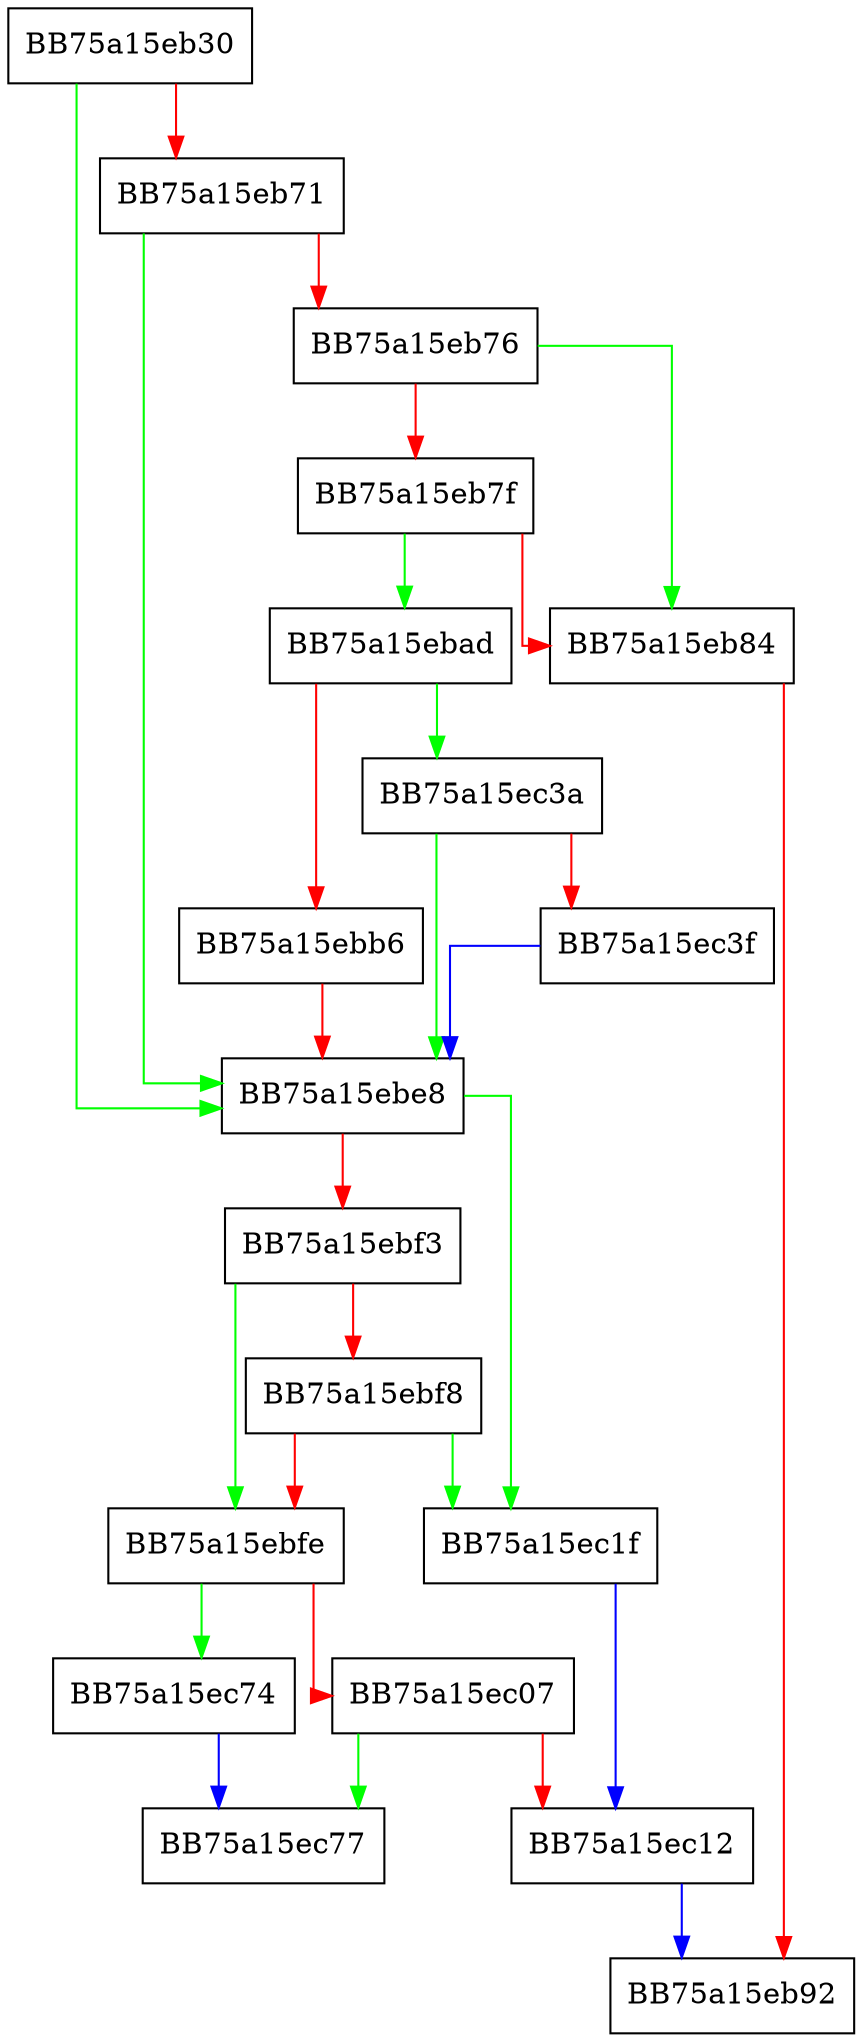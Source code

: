 digraph add_value {
  node [shape="box"];
  graph [splines=ortho];
  BB75a15eb30 -> BB75a15ebe8 [color="green"];
  BB75a15eb30 -> BB75a15eb71 [color="red"];
  BB75a15eb71 -> BB75a15ebe8 [color="green"];
  BB75a15eb71 -> BB75a15eb76 [color="red"];
  BB75a15eb76 -> BB75a15eb84 [color="green"];
  BB75a15eb76 -> BB75a15eb7f [color="red"];
  BB75a15eb7f -> BB75a15ebad [color="green"];
  BB75a15eb7f -> BB75a15eb84 [color="red"];
  BB75a15eb84 -> BB75a15eb92 [color="red"];
  BB75a15ebad -> BB75a15ec3a [color="green"];
  BB75a15ebad -> BB75a15ebb6 [color="red"];
  BB75a15ebb6 -> BB75a15ebe8 [color="red"];
  BB75a15ebe8 -> BB75a15ec1f [color="green"];
  BB75a15ebe8 -> BB75a15ebf3 [color="red"];
  BB75a15ebf3 -> BB75a15ebfe [color="green"];
  BB75a15ebf3 -> BB75a15ebf8 [color="red"];
  BB75a15ebf8 -> BB75a15ec1f [color="green"];
  BB75a15ebf8 -> BB75a15ebfe [color="red"];
  BB75a15ebfe -> BB75a15ec74 [color="green"];
  BB75a15ebfe -> BB75a15ec07 [color="red"];
  BB75a15ec07 -> BB75a15ec77 [color="green"];
  BB75a15ec07 -> BB75a15ec12 [color="red"];
  BB75a15ec12 -> BB75a15eb92 [color="blue"];
  BB75a15ec1f -> BB75a15ec12 [color="blue"];
  BB75a15ec3a -> BB75a15ebe8 [color="green"];
  BB75a15ec3a -> BB75a15ec3f [color="red"];
  BB75a15ec3f -> BB75a15ebe8 [color="blue"];
  BB75a15ec74 -> BB75a15ec77 [color="blue"];
}